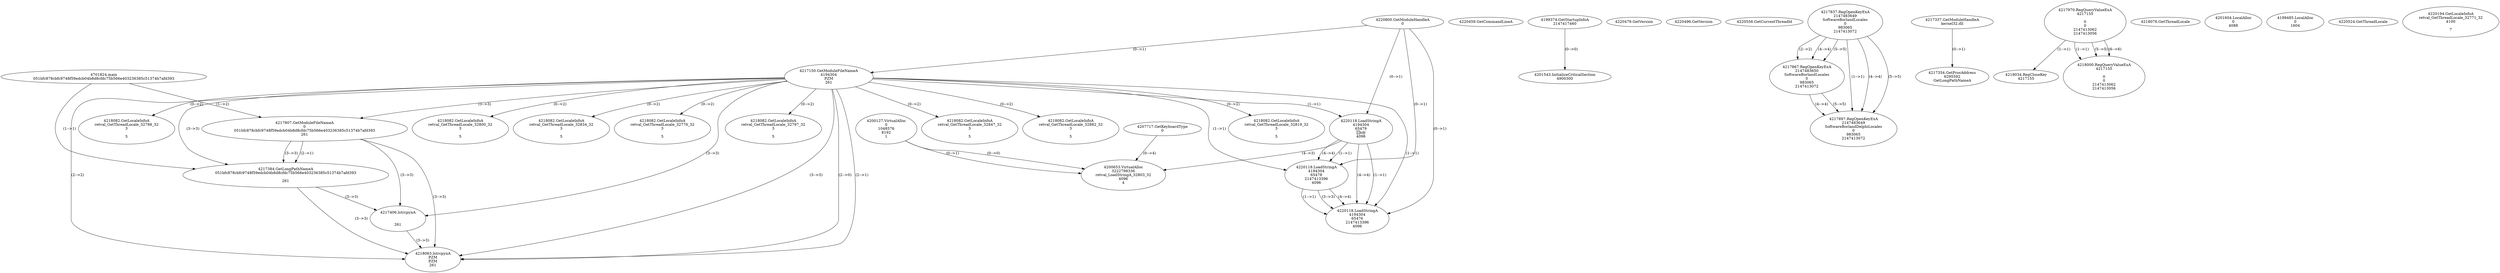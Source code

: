// Global SCDG with merge call
digraph {
	0 [label="4701824.main
051bfc878cbfc9748f59edcb04b8d8cfdc75b566e403236385c51374b7afd393"]
	1 [label="4220800.GetModuleHandleA
0"]
	2 [label="4207717.GetKeyboardType
0"]
	3 [label="4220459.GetCommandLineA
"]
	4 [label="4199374.GetStartupInfoA
2147417460"]
	5 [label="4220479.GetVersion
"]
	6 [label="4220496.GetVersion
"]
	7 [label="4220556.GetCurrentThreadId
"]
	8 [label="4217150.GetModuleFileNameA
4194304
PZM
261"]
	1 -> 8 [label="(0-->1)"]
	9 [label="4217807.GetModuleFileNameA
0
051bfc878cbfc9748f59edcb04b8d8cfdc75b566e403236385c51374b7afd393
261"]
	0 -> 9 [label="(1-->2)"]
	8 -> 9 [label="(3-->3)"]
	10 [label="4217837.RegOpenKeyExA
2147483649
Software\Borland\Locales
0
983065
2147413072"]
	11 [label="4217337.GetModuleHandleA
kernel32.dll"]
	12 [label="4217354.GetProcAddress
6295592
GetLongPathNameA"]
	11 -> 12 [label="(0-->1)"]
	13 [label="4217384.GetLongPathNameA
051bfc878cbfc9748f59edcb04b8d8cfdc75b566e403236385c51374b7afd393

261"]
	0 -> 13 [label="(1-->1)"]
	9 -> 13 [label="(2-->1)"]
	8 -> 13 [label="(3-->3)"]
	9 -> 13 [label="(3-->3)"]
	14 [label="4217406.lstrcpynA


261"]
	8 -> 14 [label="(3-->3)"]
	9 -> 14 [label="(3-->3)"]
	13 -> 14 [label="(3-->3)"]
	15 [label="4217970.RegQueryValueExA
4217155

0
0
2147413062
2147413056"]
	16 [label="4218034.RegCloseKey
4217155"]
	15 -> 16 [label="(1-->1)"]
	17 [label="4218063.lstrcpynA
PZM
PZM
261"]
	8 -> 17 [label="(2-->1)"]
	8 -> 17 [label="(2-->2)"]
	8 -> 17 [label="(3-->3)"]
	9 -> 17 [label="(3-->3)"]
	13 -> 17 [label="(3-->3)"]
	14 -> 17 [label="(3-->3)"]
	8 -> 17 [label="(2-->0)"]
	18 [label="4218076.GetThreadLocale
"]
	19 [label="4218082.GetLocaleInfoA
retval_GetThreadLocale_32797_32
3

5"]
	8 -> 19 [label="(0-->2)"]
	20 [label="4220118.LoadStringA
4194304
65479
x@
4096"]
	1 -> 20 [label="(0-->1)"]
	8 -> 20 [label="(1-->1)"]
	21 [label="4201543.InitializeCriticalSection
4900300"]
	4 -> 21 [label="(0-->0)"]
	22 [label="4201604.LocalAlloc
0
4088"]
	23 [label="4200127.VirtualAlloc
0
1048576
8192
1"]
	24 [label="4199485.LocalAlloc
0
1604"]
	25 [label="4200653.VirtualAlloc
3222798336
retval_LoadStringA_32803_32
4096
4"]
	23 -> 25 [label="(0-->1)"]
	20 -> 25 [label="(4-->3)"]
	2 -> 25 [label="(0-->4)"]
	23 -> 25 [label="(0-->0)"]
	26 [label="4220524.GetThreadLocale
"]
	27 [label="4220194.GetLocaleInfoA
retval_GetThreadLocale_32771_32
4100

7"]
	28 [label="4217867.RegOpenKeyExA
2147483650
Software\Borland\Locales
0
983065
2147413072"]
	10 -> 28 [label="(2-->2)"]
	10 -> 28 [label="(4-->4)"]
	10 -> 28 [label="(5-->5)"]
	29 [label="4217897.RegOpenKeyExA
2147483649
Software\Borland\Delphi\Locales
0
983065
2147413072"]
	10 -> 29 [label="(1-->1)"]
	10 -> 29 [label="(4-->4)"]
	28 -> 29 [label="(4-->4)"]
	10 -> 29 [label="(5-->5)"]
	28 -> 29 [label="(5-->5)"]
	30 [label="4218000.RegQueryValueExA
4217155

0
0
2147413062
2147413056"]
	15 -> 30 [label="(1-->1)"]
	15 -> 30 [label="(5-->5)"]
	15 -> 30 [label="(6-->6)"]
	31 [label="4218082.GetLocaleInfoA
retval_GetThreadLocale_32847_32
3

5"]
	8 -> 31 [label="(0-->2)"]
	32 [label="4218082.GetLocaleInfoA
retval_GetThreadLocale_32882_32
3

5"]
	8 -> 32 [label="(0-->2)"]
	33 [label="4220118.LoadStringA
4194304
65478
2147413396
4096"]
	1 -> 33 [label="(0-->1)"]
	8 -> 33 [label="(1-->1)"]
	20 -> 33 [label="(1-->1)"]
	20 -> 33 [label="(4-->4)"]
	34 [label="4220118.LoadStringA
4194304
65476
2147413396
4096"]
	1 -> 34 [label="(0-->1)"]
	8 -> 34 [label="(1-->1)"]
	20 -> 34 [label="(1-->1)"]
	33 -> 34 [label="(1-->1)"]
	33 -> 34 [label="(3-->3)"]
	20 -> 34 [label="(4-->4)"]
	33 -> 34 [label="(4-->4)"]
	35 [label="4218082.GetLocaleInfoA
retval_GetThreadLocale_32819_32
3

5"]
	8 -> 35 [label="(0-->2)"]
	36 [label="4218082.GetLocaleInfoA
retval_GetThreadLocale_32788_32
3

5"]
	8 -> 36 [label="(0-->2)"]
	37 [label="4218082.GetLocaleInfoA
retval_GetThreadLocale_32800_32
3

5"]
	8 -> 37 [label="(0-->2)"]
	38 [label="4218082.GetLocaleInfoA
retval_GetThreadLocale_32834_32
3

5"]
	8 -> 38 [label="(0-->2)"]
	39 [label="4218082.GetLocaleInfoA
retval_GetThreadLocale_32776_32
3

5"]
	8 -> 39 [label="(0-->2)"]
}
